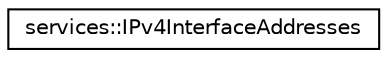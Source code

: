 digraph "Graphical Class Hierarchy"
{
 // INTERACTIVE_SVG=YES
  edge [fontname="Helvetica",fontsize="10",labelfontname="Helvetica",labelfontsize="10"];
  node [fontname="Helvetica",fontsize="10",shape=record];
  rankdir="LR";
  Node0 [label="services::IPv4InterfaceAddresses",height=0.2,width=0.4,color="black", fillcolor="white", style="filled",URL="$dc/def/structservices_1_1_i_pv4_interface_addresses.html"];
}
